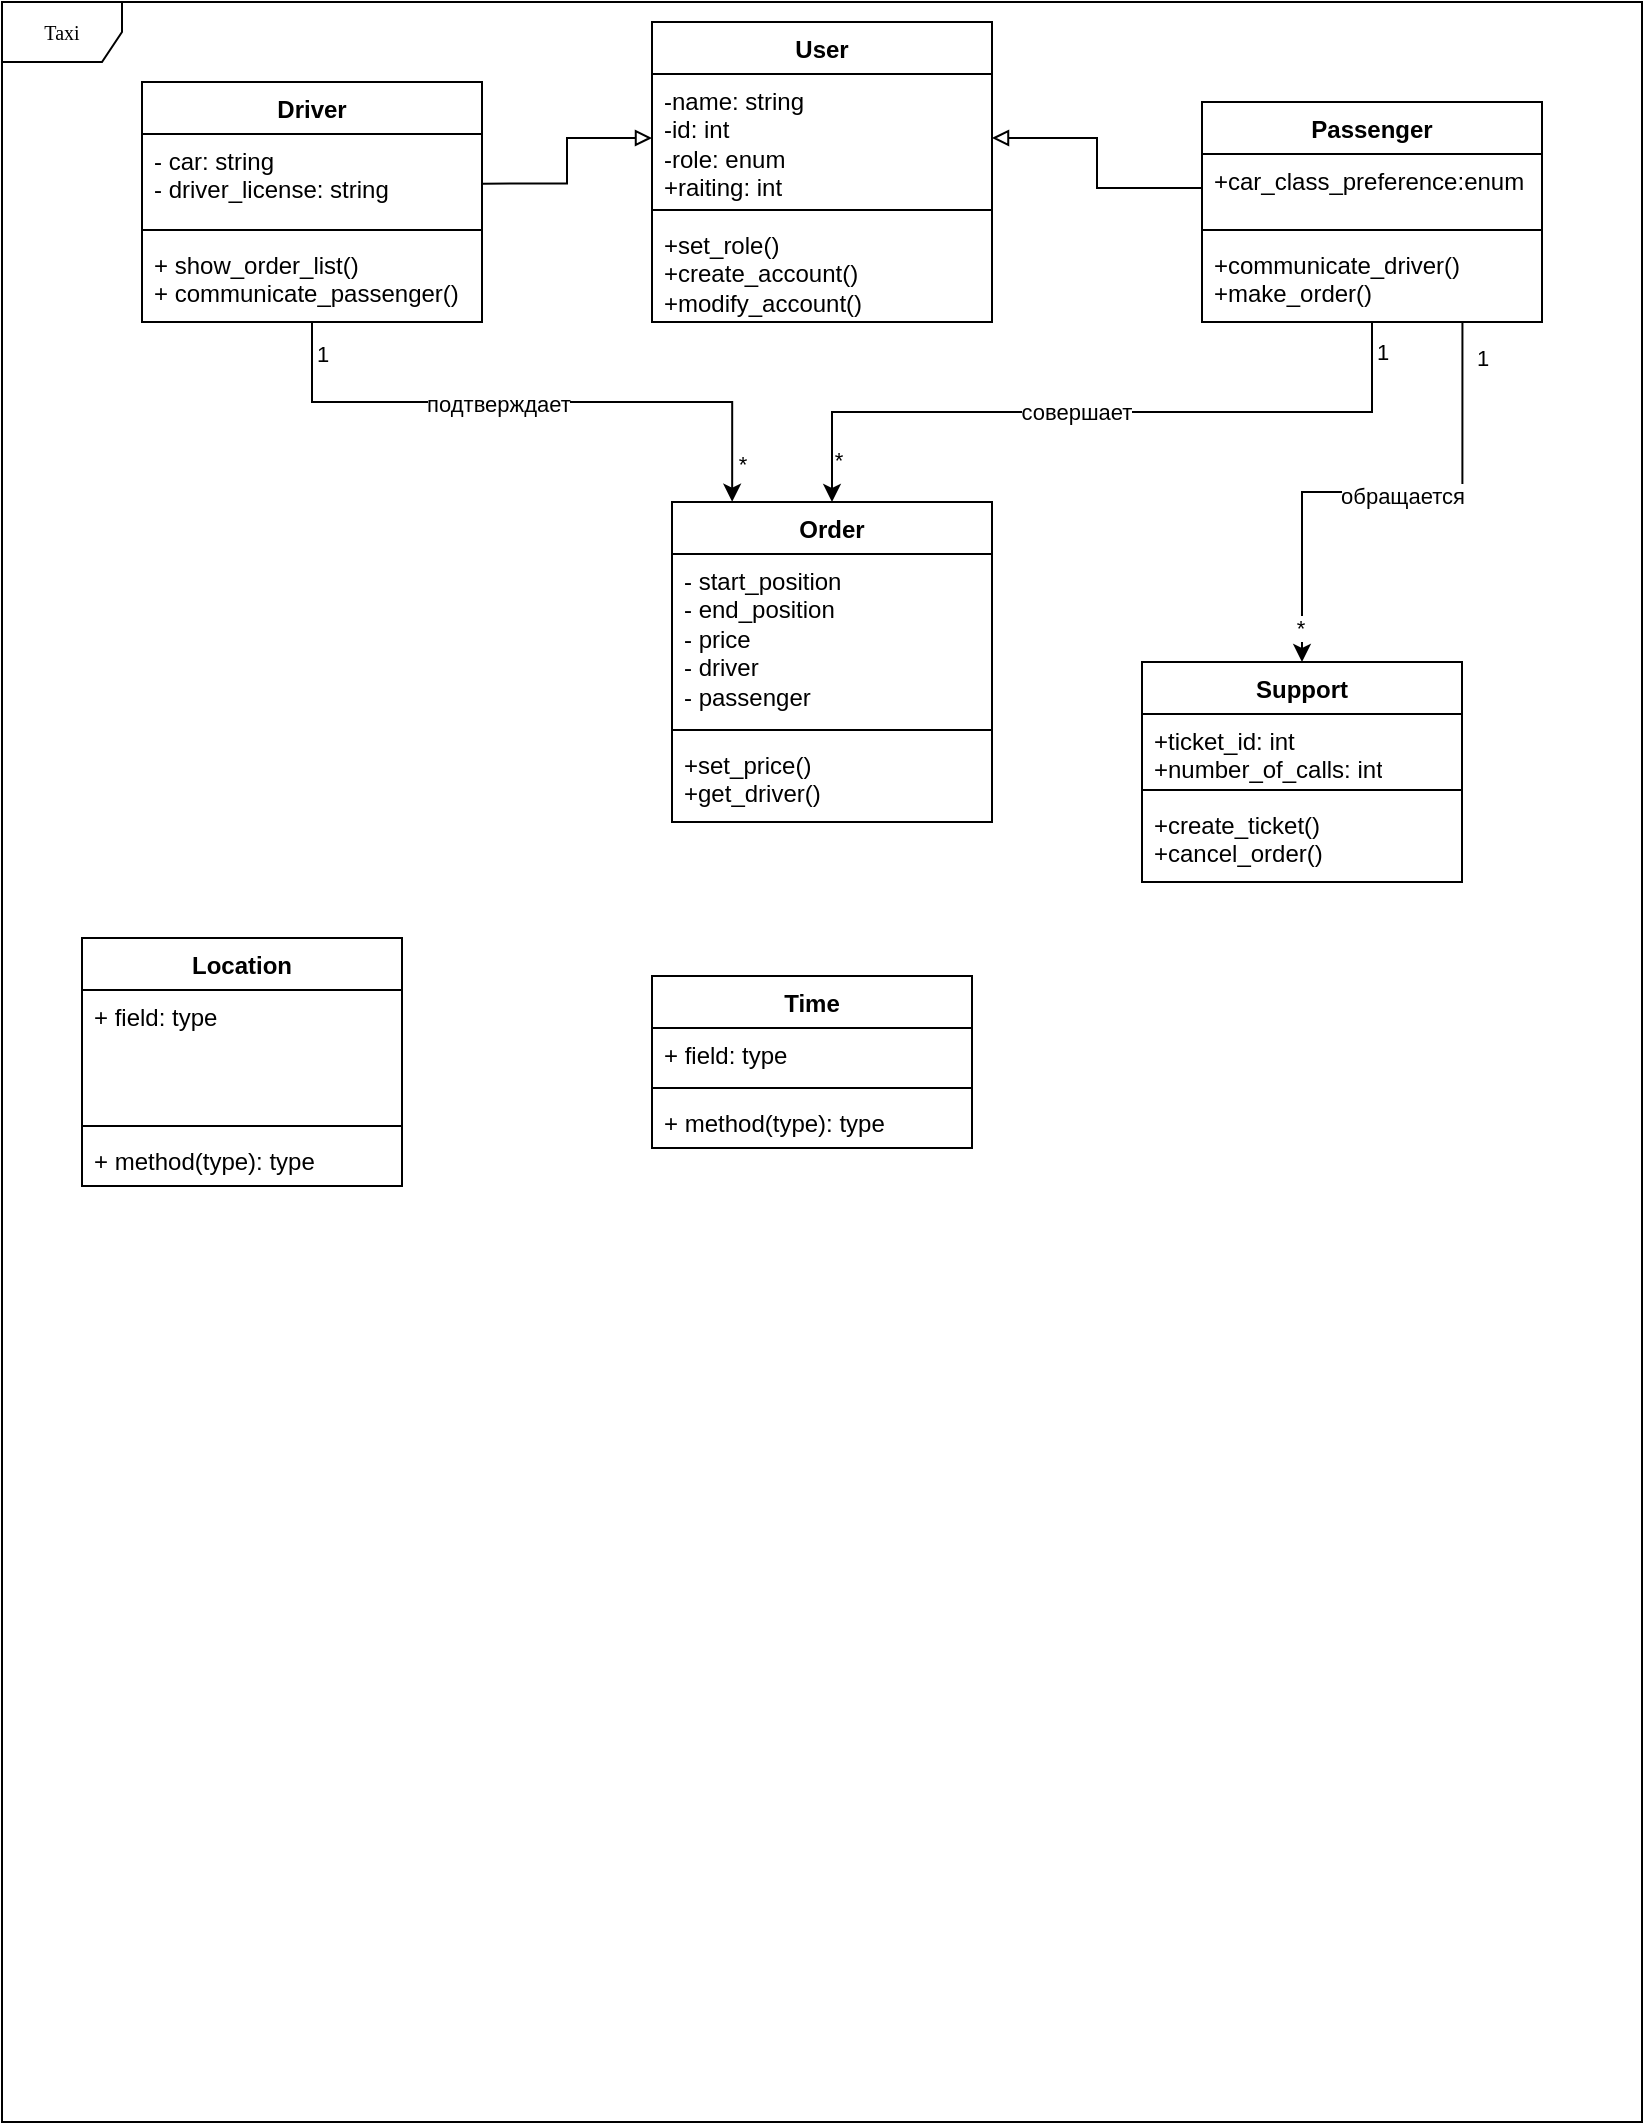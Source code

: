 <mxfile version="24.2.7" type="github">
  <diagram name="Page-1" id="c4acf3e9-155e-7222-9cf6-157b1a14988f">
    <mxGraphModel dx="1171" dy="641" grid="1" gridSize="10" guides="1" tooltips="1" connect="1" arrows="1" fold="1" page="1" pageScale="1" pageWidth="850" pageHeight="1100" background="none" math="0" shadow="0">
      <root>
        <mxCell id="0" />
        <mxCell id="1" parent="0" />
        <mxCell id="17acba5748e5396b-1" value="Taxi" style="shape=umlFrame;whiteSpace=wrap;html=1;rounded=0;shadow=0;comic=0;labelBackgroundColor=none;strokeWidth=1;fontFamily=Verdana;fontSize=10;align=center;width=60;height=30;" parent="1" vertex="1">
          <mxGeometry x="20" y="20" width="820" height="1060" as="geometry" />
        </mxCell>
        <mxCell id="ozyCctjF64l-_EtrSuxP-61" value="Driver" style="swimlane;fontStyle=1;align=center;verticalAlign=top;childLayout=stackLayout;horizontal=1;startSize=26;horizontalStack=0;resizeParent=1;resizeParentMax=0;resizeLast=0;collapsible=1;marginBottom=0;whiteSpace=wrap;html=1;" vertex="1" parent="1">
          <mxGeometry x="90" y="60" width="170" height="120" as="geometry" />
        </mxCell>
        <mxCell id="ozyCctjF64l-_EtrSuxP-62" value="- car: string&lt;div&gt;- driver_license: string&lt;/div&gt;" style="text;strokeColor=none;fillColor=none;align=left;verticalAlign=top;spacingLeft=4;spacingRight=4;overflow=hidden;rotatable=0;points=[[0,0.5],[1,0.5]];portConstraint=eastwest;whiteSpace=wrap;html=1;" vertex="1" parent="ozyCctjF64l-_EtrSuxP-61">
          <mxGeometry y="26" width="170" height="44" as="geometry" />
        </mxCell>
        <mxCell id="ozyCctjF64l-_EtrSuxP-63" value="" style="line;strokeWidth=1;fillColor=none;align=left;verticalAlign=middle;spacingTop=-1;spacingLeft=3;spacingRight=3;rotatable=0;labelPosition=right;points=[];portConstraint=eastwest;strokeColor=inherit;" vertex="1" parent="ozyCctjF64l-_EtrSuxP-61">
          <mxGeometry y="70" width="170" height="8" as="geometry" />
        </mxCell>
        <mxCell id="ozyCctjF64l-_EtrSuxP-64" value="+ show_order_list()&lt;div&gt;+ communicate_passenger()&lt;/div&gt;" style="text;strokeColor=none;fillColor=none;align=left;verticalAlign=top;spacingLeft=4;spacingRight=4;overflow=hidden;rotatable=0;points=[[0,0.5],[1,0.5]];portConstraint=eastwest;whiteSpace=wrap;html=1;" vertex="1" parent="ozyCctjF64l-_EtrSuxP-61">
          <mxGeometry y="78" width="170" height="42" as="geometry" />
        </mxCell>
        <mxCell id="ozyCctjF64l-_EtrSuxP-69" value="Passenger" style="swimlane;fontStyle=1;align=center;verticalAlign=top;childLayout=stackLayout;horizontal=1;startSize=26;horizontalStack=0;resizeParent=1;resizeParentMax=0;resizeLast=0;collapsible=1;marginBottom=0;whiteSpace=wrap;html=1;" vertex="1" parent="1">
          <mxGeometry x="620" y="70" width="170" height="110" as="geometry" />
        </mxCell>
        <mxCell id="ozyCctjF64l-_EtrSuxP-70" value="&lt;div&gt;+car_class_preference:enum&lt;/div&gt;" style="text;strokeColor=none;fillColor=none;align=left;verticalAlign=top;spacingLeft=4;spacingRight=4;overflow=hidden;rotatable=0;points=[[0,0.5],[1,0.5]];portConstraint=eastwest;whiteSpace=wrap;html=1;" vertex="1" parent="ozyCctjF64l-_EtrSuxP-69">
          <mxGeometry y="26" width="170" height="34" as="geometry" />
        </mxCell>
        <mxCell id="ozyCctjF64l-_EtrSuxP-71" value="" style="line;strokeWidth=1;fillColor=none;align=left;verticalAlign=middle;spacingTop=-1;spacingLeft=3;spacingRight=3;rotatable=0;labelPosition=right;points=[];portConstraint=eastwest;strokeColor=inherit;" vertex="1" parent="ozyCctjF64l-_EtrSuxP-69">
          <mxGeometry y="60" width="170" height="8" as="geometry" />
        </mxCell>
        <mxCell id="ozyCctjF64l-_EtrSuxP-72" value="&lt;div&gt;+communicate_driver()&lt;/div&gt;&lt;div&gt;+make_order()&lt;/div&gt;" style="text;strokeColor=none;fillColor=none;align=left;verticalAlign=top;spacingLeft=4;spacingRight=4;overflow=hidden;rotatable=0;points=[[0,0.5],[1,0.5]];portConstraint=eastwest;whiteSpace=wrap;html=1;" vertex="1" parent="ozyCctjF64l-_EtrSuxP-69">
          <mxGeometry y="68" width="170" height="42" as="geometry" />
        </mxCell>
        <mxCell id="ozyCctjF64l-_EtrSuxP-73" value="Order" style="swimlane;fontStyle=1;align=center;verticalAlign=top;childLayout=stackLayout;horizontal=1;startSize=26;horizontalStack=0;resizeParent=1;resizeParentMax=0;resizeLast=0;collapsible=1;marginBottom=0;whiteSpace=wrap;html=1;" vertex="1" parent="1">
          <mxGeometry x="355" y="270" width="160" height="160" as="geometry" />
        </mxCell>
        <mxCell id="ozyCctjF64l-_EtrSuxP-74" value="- start_position&lt;div&gt;- end_position&lt;/div&gt;&lt;div&gt;- price&lt;/div&gt;&lt;div&gt;- driver&lt;/div&gt;&lt;div&gt;- passenger&lt;/div&gt;" style="text;strokeColor=none;fillColor=none;align=left;verticalAlign=top;spacingLeft=4;spacingRight=4;overflow=hidden;rotatable=0;points=[[0,0.5],[1,0.5]];portConstraint=eastwest;whiteSpace=wrap;html=1;" vertex="1" parent="ozyCctjF64l-_EtrSuxP-73">
          <mxGeometry y="26" width="160" height="84" as="geometry" />
        </mxCell>
        <mxCell id="ozyCctjF64l-_EtrSuxP-75" value="" style="line;strokeWidth=1;fillColor=none;align=left;verticalAlign=middle;spacingTop=-1;spacingLeft=3;spacingRight=3;rotatable=0;labelPosition=right;points=[];portConstraint=eastwest;strokeColor=inherit;" vertex="1" parent="ozyCctjF64l-_EtrSuxP-73">
          <mxGeometry y="110" width="160" height="8" as="geometry" />
        </mxCell>
        <mxCell id="ozyCctjF64l-_EtrSuxP-76" value="+set_price()&lt;div&gt;+get_driver()&lt;/div&gt;" style="text;strokeColor=none;fillColor=none;align=left;verticalAlign=top;spacingLeft=4;spacingRight=4;overflow=hidden;rotatable=0;points=[[0,0.5],[1,0.5]];portConstraint=eastwest;whiteSpace=wrap;html=1;" vertex="1" parent="ozyCctjF64l-_EtrSuxP-73">
          <mxGeometry y="118" width="160" height="42" as="geometry" />
        </mxCell>
        <mxCell id="ozyCctjF64l-_EtrSuxP-81" value="Support" style="swimlane;fontStyle=1;align=center;verticalAlign=top;childLayout=stackLayout;horizontal=1;startSize=26;horizontalStack=0;resizeParent=1;resizeParentMax=0;resizeLast=0;collapsible=1;marginBottom=0;whiteSpace=wrap;html=1;" vertex="1" parent="1">
          <mxGeometry x="590" y="350" width="160" height="110" as="geometry" />
        </mxCell>
        <mxCell id="ozyCctjF64l-_EtrSuxP-82" value="+ticket_id: int&lt;div&gt;+number_of_calls: int&lt;/div&gt;" style="text;strokeColor=none;fillColor=none;align=left;verticalAlign=top;spacingLeft=4;spacingRight=4;overflow=hidden;rotatable=0;points=[[0,0.5],[1,0.5]];portConstraint=eastwest;whiteSpace=wrap;html=1;" vertex="1" parent="ozyCctjF64l-_EtrSuxP-81">
          <mxGeometry y="26" width="160" height="34" as="geometry" />
        </mxCell>
        <mxCell id="ozyCctjF64l-_EtrSuxP-83" value="" style="line;strokeWidth=1;fillColor=none;align=left;verticalAlign=middle;spacingTop=-1;spacingLeft=3;spacingRight=3;rotatable=0;labelPosition=right;points=[];portConstraint=eastwest;strokeColor=inherit;" vertex="1" parent="ozyCctjF64l-_EtrSuxP-81">
          <mxGeometry y="60" width="160" height="8" as="geometry" />
        </mxCell>
        <mxCell id="ozyCctjF64l-_EtrSuxP-84" value="+create_ticket()&lt;div&gt;+cancel_order()&lt;/div&gt;" style="text;strokeColor=none;fillColor=none;align=left;verticalAlign=top;spacingLeft=4;spacingRight=4;overflow=hidden;rotatable=0;points=[[0,0.5],[1,0.5]];portConstraint=eastwest;whiteSpace=wrap;html=1;" vertex="1" parent="ozyCctjF64l-_EtrSuxP-81">
          <mxGeometry y="68" width="160" height="42" as="geometry" />
        </mxCell>
        <mxCell id="ozyCctjF64l-_EtrSuxP-85" value="Location" style="swimlane;fontStyle=1;align=center;verticalAlign=top;childLayout=stackLayout;horizontal=1;startSize=26;horizontalStack=0;resizeParent=1;resizeParentMax=0;resizeLast=0;collapsible=1;marginBottom=0;whiteSpace=wrap;html=1;" vertex="1" parent="1">
          <mxGeometry x="60" y="488" width="160" height="124" as="geometry" />
        </mxCell>
        <mxCell id="ozyCctjF64l-_EtrSuxP-86" value="+ field: type" style="text;strokeColor=none;fillColor=none;align=left;verticalAlign=top;spacingLeft=4;spacingRight=4;overflow=hidden;rotatable=0;points=[[0,0.5],[1,0.5]];portConstraint=eastwest;whiteSpace=wrap;html=1;" vertex="1" parent="ozyCctjF64l-_EtrSuxP-85">
          <mxGeometry y="26" width="160" height="64" as="geometry" />
        </mxCell>
        <mxCell id="ozyCctjF64l-_EtrSuxP-87" value="" style="line;strokeWidth=1;fillColor=none;align=left;verticalAlign=middle;spacingTop=-1;spacingLeft=3;spacingRight=3;rotatable=0;labelPosition=right;points=[];portConstraint=eastwest;strokeColor=inherit;" vertex="1" parent="ozyCctjF64l-_EtrSuxP-85">
          <mxGeometry y="90" width="160" height="8" as="geometry" />
        </mxCell>
        <mxCell id="ozyCctjF64l-_EtrSuxP-88" value="+ method(type): type" style="text;strokeColor=none;fillColor=none;align=left;verticalAlign=top;spacingLeft=4;spacingRight=4;overflow=hidden;rotatable=0;points=[[0,0.5],[1,0.5]];portConstraint=eastwest;whiteSpace=wrap;html=1;" vertex="1" parent="ozyCctjF64l-_EtrSuxP-85">
          <mxGeometry y="98" width="160" height="26" as="geometry" />
        </mxCell>
        <mxCell id="ozyCctjF64l-_EtrSuxP-89" value="Time" style="swimlane;fontStyle=1;align=center;verticalAlign=top;childLayout=stackLayout;horizontal=1;startSize=26;horizontalStack=0;resizeParent=1;resizeParentMax=0;resizeLast=0;collapsible=1;marginBottom=0;whiteSpace=wrap;html=1;" vertex="1" parent="1">
          <mxGeometry x="345" y="507" width="160" height="86" as="geometry" />
        </mxCell>
        <mxCell id="ozyCctjF64l-_EtrSuxP-90" value="+ field: type" style="text;strokeColor=none;fillColor=none;align=left;verticalAlign=top;spacingLeft=4;spacingRight=4;overflow=hidden;rotatable=0;points=[[0,0.5],[1,0.5]];portConstraint=eastwest;whiteSpace=wrap;html=1;" vertex="1" parent="ozyCctjF64l-_EtrSuxP-89">
          <mxGeometry y="26" width="160" height="26" as="geometry" />
        </mxCell>
        <mxCell id="ozyCctjF64l-_EtrSuxP-91" value="" style="line;strokeWidth=1;fillColor=none;align=left;verticalAlign=middle;spacingTop=-1;spacingLeft=3;spacingRight=3;rotatable=0;labelPosition=right;points=[];portConstraint=eastwest;strokeColor=inherit;" vertex="1" parent="ozyCctjF64l-_EtrSuxP-89">
          <mxGeometry y="52" width="160" height="8" as="geometry" />
        </mxCell>
        <mxCell id="ozyCctjF64l-_EtrSuxP-92" value="+ method(type): type" style="text;strokeColor=none;fillColor=none;align=left;verticalAlign=top;spacingLeft=4;spacingRight=4;overflow=hidden;rotatable=0;points=[[0,0.5],[1,0.5]];portConstraint=eastwest;whiteSpace=wrap;html=1;" vertex="1" parent="ozyCctjF64l-_EtrSuxP-89">
          <mxGeometry y="60" width="160" height="26" as="geometry" />
        </mxCell>
        <mxCell id="ozyCctjF64l-_EtrSuxP-94" value="User" style="swimlane;fontStyle=1;align=center;verticalAlign=top;childLayout=stackLayout;horizontal=1;startSize=26;horizontalStack=0;resizeParent=1;resizeParentMax=0;resizeLast=0;collapsible=1;marginBottom=0;whiteSpace=wrap;html=1;" vertex="1" parent="1">
          <mxGeometry x="345" y="30" width="170" height="150" as="geometry" />
        </mxCell>
        <mxCell id="ozyCctjF64l-_EtrSuxP-95" value="-name: string&lt;div&gt;-id: int&lt;/div&gt;&lt;div&gt;-role: enum&lt;/div&gt;&lt;div&gt;+raiting: int&lt;/div&gt;" style="text;strokeColor=none;fillColor=none;align=left;verticalAlign=top;spacingLeft=4;spacingRight=4;overflow=hidden;rotatable=0;points=[[0,0.5],[1,0.5]];portConstraint=eastwest;whiteSpace=wrap;html=1;" vertex="1" parent="ozyCctjF64l-_EtrSuxP-94">
          <mxGeometry y="26" width="170" height="64" as="geometry" />
        </mxCell>
        <mxCell id="ozyCctjF64l-_EtrSuxP-96" value="" style="line;strokeWidth=1;fillColor=none;align=left;verticalAlign=middle;spacingTop=-1;spacingLeft=3;spacingRight=3;rotatable=0;labelPosition=right;points=[];portConstraint=eastwest;strokeColor=inherit;" vertex="1" parent="ozyCctjF64l-_EtrSuxP-94">
          <mxGeometry y="90" width="170" height="8" as="geometry" />
        </mxCell>
        <mxCell id="ozyCctjF64l-_EtrSuxP-97" value="+set_role()&lt;div&gt;+&lt;span style=&quot;background-color: initial;&quot;&gt;create_account()&lt;/span&gt;&lt;/div&gt;&lt;div&gt;+modify_account()&lt;/div&gt;&lt;div&gt;&lt;br&gt;&lt;/div&gt;" style="text;strokeColor=none;fillColor=none;align=left;verticalAlign=top;spacingLeft=4;spacingRight=4;overflow=hidden;rotatable=0;points=[[0,0.5],[1,0.5]];portConstraint=eastwest;whiteSpace=wrap;html=1;" vertex="1" parent="ozyCctjF64l-_EtrSuxP-94">
          <mxGeometry y="98" width="170" height="52" as="geometry" />
        </mxCell>
        <mxCell id="ozyCctjF64l-_EtrSuxP-102" value="" style="edgeStyle=orthogonalEdgeStyle;rounded=0;orthogonalLoop=1;jettySize=auto;html=1;endArrow=none;endFill=0;entryX=0;entryY=0.5;entryDx=0;entryDy=0;startArrow=block;startFill=0;" edge="1" parent="1" source="ozyCctjF64l-_EtrSuxP-95" target="ozyCctjF64l-_EtrSuxP-70">
          <mxGeometry relative="1" as="geometry" />
        </mxCell>
        <mxCell id="ozyCctjF64l-_EtrSuxP-103" value="" style="edgeStyle=orthogonalEdgeStyle;rounded=0;orthogonalLoop=1;jettySize=auto;html=1;endArrow=none;endFill=0;entryX=1.002;entryY=0.564;entryDx=0;entryDy=0;entryPerimeter=0;startArrow=block;startFill=0;" edge="1" parent="1" source="ozyCctjF64l-_EtrSuxP-95" target="ozyCctjF64l-_EtrSuxP-62">
          <mxGeometry relative="1" as="geometry" />
        </mxCell>
        <mxCell id="ozyCctjF64l-_EtrSuxP-108" value="" style="edgeStyle=orthogonalEdgeStyle;rounded=0;orthogonalLoop=1;jettySize=auto;html=1;exitX=0.5;exitY=1.003;exitDx=0;exitDy=0;exitPerimeter=0;entryX=0.5;entryY=0;entryDx=0;entryDy=0;" edge="1" parent="1" source="ozyCctjF64l-_EtrSuxP-72" target="ozyCctjF64l-_EtrSuxP-73">
          <mxGeometry relative="1" as="geometry" />
        </mxCell>
        <mxCell id="ozyCctjF64l-_EtrSuxP-109" value="совершает" style="edgeLabel;html=1;align=center;verticalAlign=middle;resizable=0;points=[];" vertex="1" connectable="0" parent="ozyCctjF64l-_EtrSuxP-108">
          <mxGeometry x="0.076" relative="1" as="geometry">
            <mxPoint as="offset" />
          </mxGeometry>
        </mxCell>
        <mxCell id="ozyCctjF64l-_EtrSuxP-110" value="1" style="edgeLabel;html=1;align=center;verticalAlign=middle;resizable=0;points=[];" vertex="1" connectable="0" parent="ozyCctjF64l-_EtrSuxP-108">
          <mxGeometry x="-0.92" y="-1" relative="1" as="geometry">
            <mxPoint x="6" as="offset" />
          </mxGeometry>
        </mxCell>
        <mxCell id="ozyCctjF64l-_EtrSuxP-111" value="*" style="edgeLabel;html=1;align=center;verticalAlign=middle;resizable=0;points=[];" vertex="1" connectable="0" parent="ozyCctjF64l-_EtrSuxP-108">
          <mxGeometry x="0.885" y="3" relative="1" as="geometry">
            <mxPoint as="offset" />
          </mxGeometry>
        </mxCell>
        <mxCell id="ozyCctjF64l-_EtrSuxP-112" value="" style="edgeStyle=orthogonalEdgeStyle;rounded=0;orthogonalLoop=1;jettySize=auto;html=1;entryX=0.188;entryY=-0.001;entryDx=0;entryDy=0;entryPerimeter=0;" edge="1" parent="1" source="ozyCctjF64l-_EtrSuxP-64" target="ozyCctjF64l-_EtrSuxP-73">
          <mxGeometry relative="1" as="geometry">
            <Array as="points">
              <mxPoint x="175" y="220" />
              <mxPoint x="385" y="220" />
            </Array>
          </mxGeometry>
        </mxCell>
        <mxCell id="ozyCctjF64l-_EtrSuxP-113" value="подтверждает" style="edgeLabel;html=1;align=center;verticalAlign=middle;resizable=0;points=[];" vertex="1" connectable="0" parent="ozyCctjF64l-_EtrSuxP-112">
          <mxGeometry x="-0.114" y="-1" relative="1" as="geometry">
            <mxPoint as="offset" />
          </mxGeometry>
        </mxCell>
        <mxCell id="ozyCctjF64l-_EtrSuxP-114" value="1" style="edgeLabel;html=1;align=center;verticalAlign=middle;resizable=0;points=[];" vertex="1" connectable="0" parent="ozyCctjF64l-_EtrSuxP-112">
          <mxGeometry x="-0.896" y="1" relative="1" as="geometry">
            <mxPoint x="4" as="offset" />
          </mxGeometry>
        </mxCell>
        <mxCell id="ozyCctjF64l-_EtrSuxP-115" value="*" style="edgeLabel;html=1;align=center;verticalAlign=middle;resizable=0;points=[];" vertex="1" connectable="0" parent="ozyCctjF64l-_EtrSuxP-112">
          <mxGeometry x="0.916" y="-1" relative="1" as="geometry">
            <mxPoint x="6" y="-7" as="offset" />
          </mxGeometry>
        </mxCell>
        <mxCell id="ozyCctjF64l-_EtrSuxP-121" style="edgeStyle=orthogonalEdgeStyle;rounded=0;orthogonalLoop=1;jettySize=auto;html=1;entryX=0.766;entryY=0.99;entryDx=0;entryDy=0;entryPerimeter=0;startArrow=classic;startFill=1;endArrow=none;endFill=0;" edge="1" parent="1" source="ozyCctjF64l-_EtrSuxP-81" target="ozyCctjF64l-_EtrSuxP-72">
          <mxGeometry relative="1" as="geometry" />
        </mxCell>
        <mxCell id="ozyCctjF64l-_EtrSuxP-122" value="обращается" style="edgeLabel;html=1;align=center;verticalAlign=middle;resizable=0;points=[];" vertex="1" connectable="0" parent="ozyCctjF64l-_EtrSuxP-121">
          <mxGeometry x="0.075" y="-2" relative="1" as="geometry">
            <mxPoint as="offset" />
          </mxGeometry>
        </mxCell>
        <mxCell id="ozyCctjF64l-_EtrSuxP-123" value="1" style="edgeLabel;html=1;align=center;verticalAlign=middle;resizable=0;points=[];" vertex="1" connectable="0" parent="ozyCctjF64l-_EtrSuxP-121">
          <mxGeometry x="0.851" y="-3" relative="1" as="geometry">
            <mxPoint x="7" as="offset" />
          </mxGeometry>
        </mxCell>
        <mxCell id="ozyCctjF64l-_EtrSuxP-124" value="*" style="edgeLabel;html=1;align=center;verticalAlign=middle;resizable=0;points=[];" vertex="1" connectable="0" parent="ozyCctjF64l-_EtrSuxP-121">
          <mxGeometry x="-0.861" y="1" relative="1" as="geometry">
            <mxPoint as="offset" />
          </mxGeometry>
        </mxCell>
      </root>
    </mxGraphModel>
  </diagram>
</mxfile>
